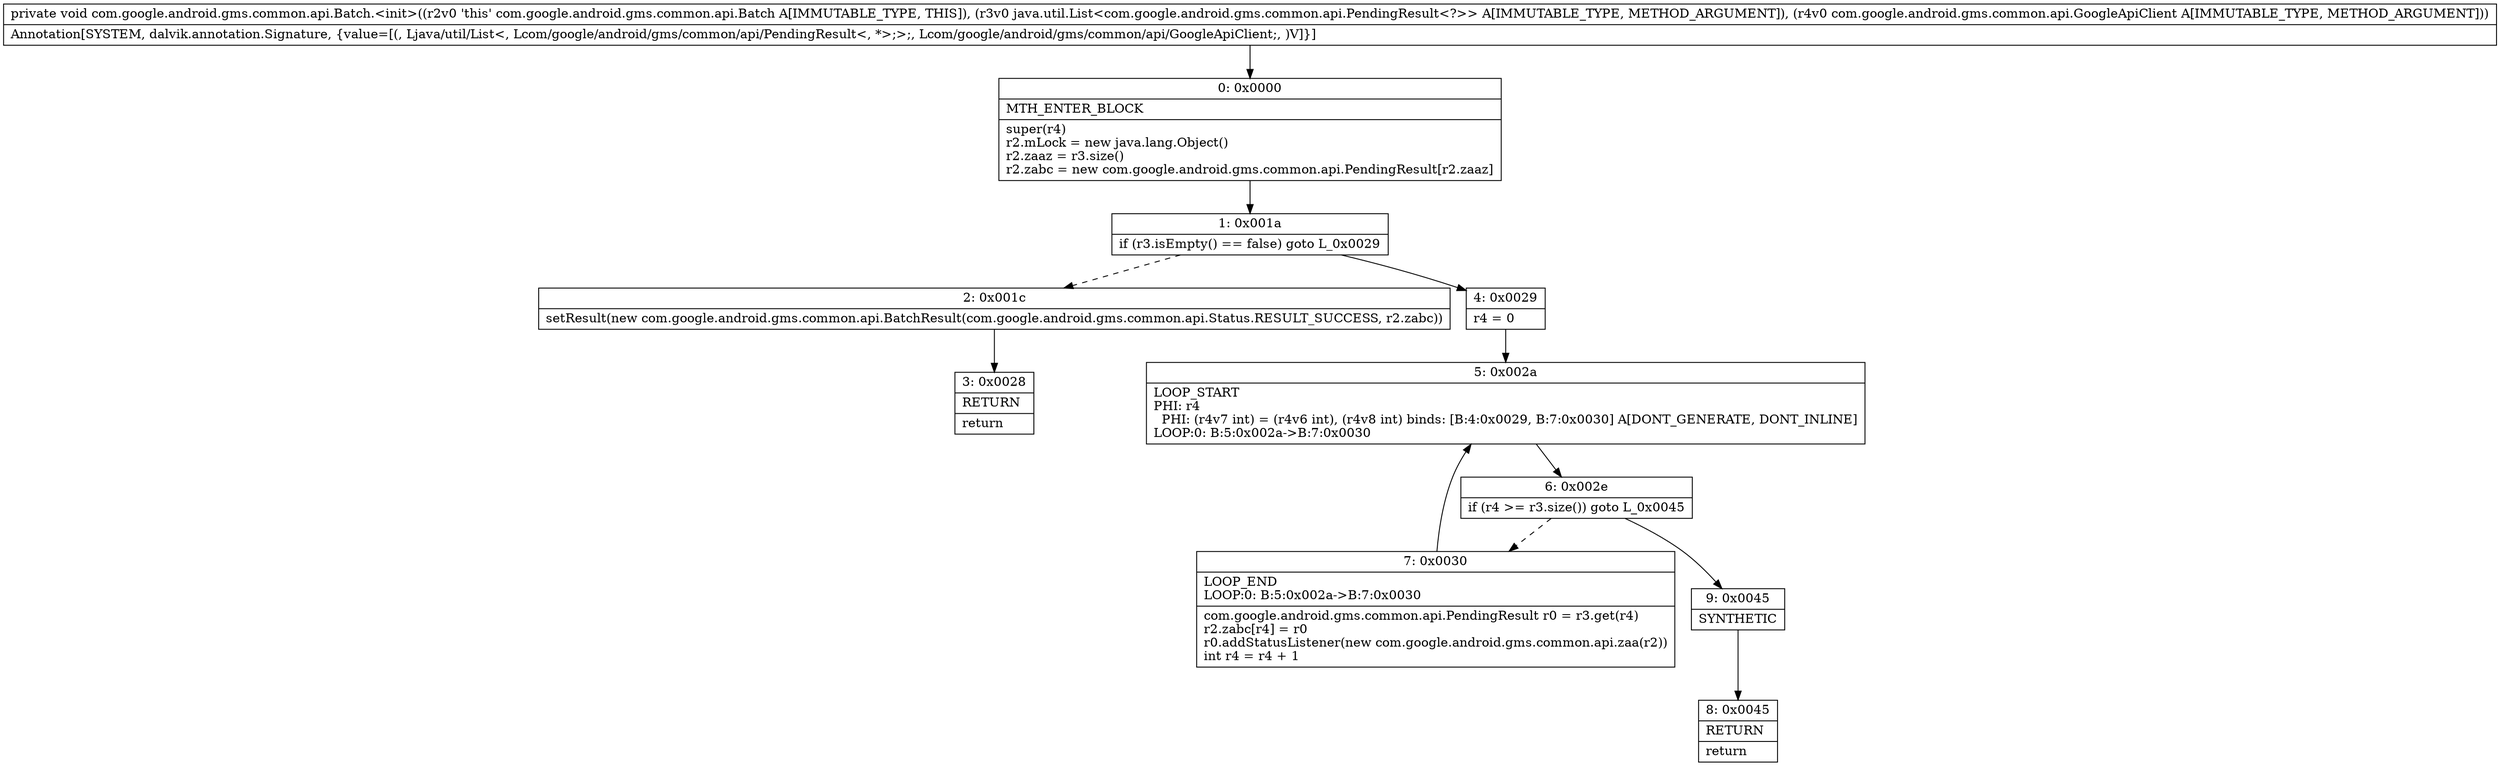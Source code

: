 digraph "CFG forcom.google.android.gms.common.api.Batch.\<init\>(Ljava\/util\/List;Lcom\/google\/android\/gms\/common\/api\/GoogleApiClient;)V" {
Node_0 [shape=record,label="{0\:\ 0x0000|MTH_ENTER_BLOCK\l|super(r4)\lr2.mLock = new java.lang.Object()\lr2.zaaz = r3.size()\lr2.zabc = new com.google.android.gms.common.api.PendingResult[r2.zaaz]\l}"];
Node_1 [shape=record,label="{1\:\ 0x001a|if (r3.isEmpty() == false) goto L_0x0029\l}"];
Node_2 [shape=record,label="{2\:\ 0x001c|setResult(new com.google.android.gms.common.api.BatchResult(com.google.android.gms.common.api.Status.RESULT_SUCCESS, r2.zabc))\l}"];
Node_3 [shape=record,label="{3\:\ 0x0028|RETURN\l|return\l}"];
Node_4 [shape=record,label="{4\:\ 0x0029|r4 = 0\l}"];
Node_5 [shape=record,label="{5\:\ 0x002a|LOOP_START\lPHI: r4 \l  PHI: (r4v7 int) = (r4v6 int), (r4v8 int) binds: [B:4:0x0029, B:7:0x0030] A[DONT_GENERATE, DONT_INLINE]\lLOOP:0: B:5:0x002a\-\>B:7:0x0030\l}"];
Node_6 [shape=record,label="{6\:\ 0x002e|if (r4 \>= r3.size()) goto L_0x0045\l}"];
Node_7 [shape=record,label="{7\:\ 0x0030|LOOP_END\lLOOP:0: B:5:0x002a\-\>B:7:0x0030\l|com.google.android.gms.common.api.PendingResult r0 = r3.get(r4)\lr2.zabc[r4] = r0\lr0.addStatusListener(new com.google.android.gms.common.api.zaa(r2))\lint r4 = r4 + 1\l}"];
Node_8 [shape=record,label="{8\:\ 0x0045|RETURN\l|return\l}"];
Node_9 [shape=record,label="{9\:\ 0x0045|SYNTHETIC\l}"];
MethodNode[shape=record,label="{private void com.google.android.gms.common.api.Batch.\<init\>((r2v0 'this' com.google.android.gms.common.api.Batch A[IMMUTABLE_TYPE, THIS]), (r3v0 java.util.List\<com.google.android.gms.common.api.PendingResult\<?\>\> A[IMMUTABLE_TYPE, METHOD_ARGUMENT]), (r4v0 com.google.android.gms.common.api.GoogleApiClient A[IMMUTABLE_TYPE, METHOD_ARGUMENT]))  | Annotation[SYSTEM, dalvik.annotation.Signature, \{value=[(, Ljava\/util\/List\<, Lcom\/google\/android\/gms\/common\/api\/PendingResult\<, *\>;\>;, Lcom\/google\/android\/gms\/common\/api\/GoogleApiClient;, )V]\}]\l}"];
MethodNode -> Node_0;
Node_0 -> Node_1;
Node_1 -> Node_2[style=dashed];
Node_1 -> Node_4;
Node_2 -> Node_3;
Node_4 -> Node_5;
Node_5 -> Node_6;
Node_6 -> Node_7[style=dashed];
Node_6 -> Node_9;
Node_7 -> Node_5;
Node_9 -> Node_8;
}

